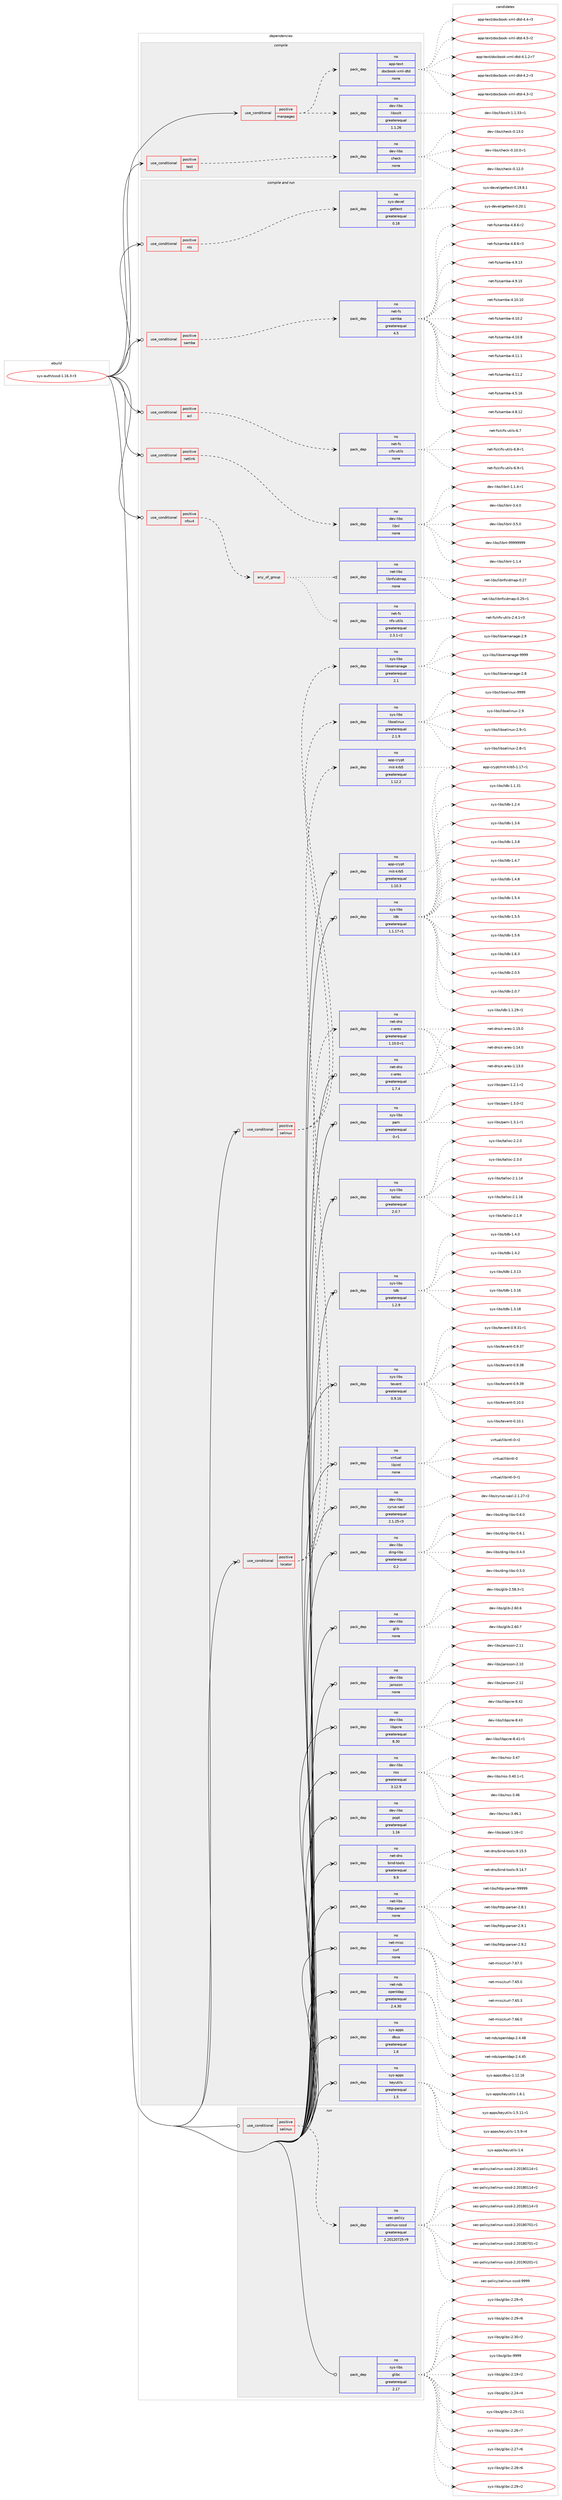 digraph prolog {

# *************
# Graph options
# *************

newrank=true;
concentrate=true;
compound=true;
graph [rankdir=LR,fontname=Helvetica,fontsize=10,ranksep=1.5];#, ranksep=2.5, nodesep=0.2];
edge  [arrowhead=vee];
node  [fontname=Helvetica,fontsize=10];

# **********
# The ebuild
# **********

subgraph cluster_leftcol {
color=gray;
rank=same;
label=<<i>ebuild</i>>;
id [label="sys-auth/sssd-1.16.3-r3", color=red, width=4, href="../sys-auth/sssd-1.16.3-r3.svg"];
}

# ****************
# The dependencies
# ****************

subgraph cluster_midcol {
color=gray;
label=<<i>dependencies</i>>;
subgraph cluster_compile {
fillcolor="#eeeeee";
style=filled;
label=<<i>compile</i>>;
subgraph cond212112 {
dependency880570 [label=<<TABLE BORDER="0" CELLBORDER="1" CELLSPACING="0" CELLPADDING="4"><TR><TD ROWSPAN="3" CELLPADDING="10">use_conditional</TD></TR><TR><TD>positive</TD></TR><TR><TD>manpages</TD></TR></TABLE>>, shape=none, color=red];
subgraph pack653025 {
dependency880571 [label=<<TABLE BORDER="0" CELLBORDER="1" CELLSPACING="0" CELLPADDING="4" WIDTH="220"><TR><TD ROWSPAN="6" CELLPADDING="30">pack_dep</TD></TR><TR><TD WIDTH="110">no</TD></TR><TR><TD>dev-libs</TD></TR><TR><TD>libxslt</TD></TR><TR><TD>greaterequal</TD></TR><TR><TD>1.1.26</TD></TR></TABLE>>, shape=none, color=blue];
}
dependency880570:e -> dependency880571:w [weight=20,style="dashed",arrowhead="vee"];
subgraph pack653026 {
dependency880572 [label=<<TABLE BORDER="0" CELLBORDER="1" CELLSPACING="0" CELLPADDING="4" WIDTH="220"><TR><TD ROWSPAN="6" CELLPADDING="30">pack_dep</TD></TR><TR><TD WIDTH="110">no</TD></TR><TR><TD>app-text</TD></TR><TR><TD>docbook-xml-dtd</TD></TR><TR><TD>none</TD></TR><TR><TD></TD></TR></TABLE>>, shape=none, color=blue];
}
dependency880570:e -> dependency880572:w [weight=20,style="dashed",arrowhead="vee"];
}
id:e -> dependency880570:w [weight=20,style="solid",arrowhead="vee"];
subgraph cond212113 {
dependency880573 [label=<<TABLE BORDER="0" CELLBORDER="1" CELLSPACING="0" CELLPADDING="4"><TR><TD ROWSPAN="3" CELLPADDING="10">use_conditional</TD></TR><TR><TD>positive</TD></TR><TR><TD>test</TD></TR></TABLE>>, shape=none, color=red];
subgraph pack653027 {
dependency880574 [label=<<TABLE BORDER="0" CELLBORDER="1" CELLSPACING="0" CELLPADDING="4" WIDTH="220"><TR><TD ROWSPAN="6" CELLPADDING="30">pack_dep</TD></TR><TR><TD WIDTH="110">no</TD></TR><TR><TD>dev-libs</TD></TR><TR><TD>check</TD></TR><TR><TD>none</TD></TR><TR><TD></TD></TR></TABLE>>, shape=none, color=blue];
}
dependency880573:e -> dependency880574:w [weight=20,style="dashed",arrowhead="vee"];
}
id:e -> dependency880573:w [weight=20,style="solid",arrowhead="vee"];
}
subgraph cluster_compileandrun {
fillcolor="#eeeeee";
style=filled;
label=<<i>compile and run</i>>;
subgraph cond212114 {
dependency880575 [label=<<TABLE BORDER="0" CELLBORDER="1" CELLSPACING="0" CELLPADDING="4"><TR><TD ROWSPAN="3" CELLPADDING="10">use_conditional</TD></TR><TR><TD>positive</TD></TR><TR><TD>acl</TD></TR></TABLE>>, shape=none, color=red];
subgraph pack653028 {
dependency880576 [label=<<TABLE BORDER="0" CELLBORDER="1" CELLSPACING="0" CELLPADDING="4" WIDTH="220"><TR><TD ROWSPAN="6" CELLPADDING="30">pack_dep</TD></TR><TR><TD WIDTH="110">no</TD></TR><TR><TD>net-fs</TD></TR><TR><TD>cifs-utils</TD></TR><TR><TD>none</TD></TR><TR><TD></TD></TR></TABLE>>, shape=none, color=blue];
}
dependency880575:e -> dependency880576:w [weight=20,style="dashed",arrowhead="vee"];
}
id:e -> dependency880575:w [weight=20,style="solid",arrowhead="odotvee"];
subgraph cond212115 {
dependency880577 [label=<<TABLE BORDER="0" CELLBORDER="1" CELLSPACING="0" CELLPADDING="4"><TR><TD ROWSPAN="3" CELLPADDING="10">use_conditional</TD></TR><TR><TD>positive</TD></TR><TR><TD>locator</TD></TR></TABLE>>, shape=none, color=red];
subgraph pack653029 {
dependency880578 [label=<<TABLE BORDER="0" CELLBORDER="1" CELLSPACING="0" CELLPADDING="4" WIDTH="220"><TR><TD ROWSPAN="6" CELLPADDING="30">pack_dep</TD></TR><TR><TD WIDTH="110">no</TD></TR><TR><TD>app-crypt</TD></TR><TR><TD>mit-krb5</TD></TR><TR><TD>greaterequal</TD></TR><TR><TD>1.12.2</TD></TR></TABLE>>, shape=none, color=blue];
}
dependency880577:e -> dependency880578:w [weight=20,style="dashed",arrowhead="vee"];
subgraph pack653030 {
dependency880579 [label=<<TABLE BORDER="0" CELLBORDER="1" CELLSPACING="0" CELLPADDING="4" WIDTH="220"><TR><TD ROWSPAN="6" CELLPADDING="30">pack_dep</TD></TR><TR><TD WIDTH="110">no</TD></TR><TR><TD>net-dns</TD></TR><TR><TD>c-ares</TD></TR><TR><TD>greaterequal</TD></TR><TR><TD>1.10.0-r1</TD></TR></TABLE>>, shape=none, color=blue];
}
dependency880577:e -> dependency880579:w [weight=20,style="dashed",arrowhead="vee"];
}
id:e -> dependency880577:w [weight=20,style="solid",arrowhead="odotvee"];
subgraph cond212116 {
dependency880580 [label=<<TABLE BORDER="0" CELLBORDER="1" CELLSPACING="0" CELLPADDING="4"><TR><TD ROWSPAN="3" CELLPADDING="10">use_conditional</TD></TR><TR><TD>positive</TD></TR><TR><TD>netlink</TD></TR></TABLE>>, shape=none, color=red];
subgraph pack653031 {
dependency880581 [label=<<TABLE BORDER="0" CELLBORDER="1" CELLSPACING="0" CELLPADDING="4" WIDTH="220"><TR><TD ROWSPAN="6" CELLPADDING="30">pack_dep</TD></TR><TR><TD WIDTH="110">no</TD></TR><TR><TD>dev-libs</TD></TR><TR><TD>libnl</TD></TR><TR><TD>none</TD></TR><TR><TD></TD></TR></TABLE>>, shape=none, color=blue];
}
dependency880580:e -> dependency880581:w [weight=20,style="dashed",arrowhead="vee"];
}
id:e -> dependency880580:w [weight=20,style="solid",arrowhead="odotvee"];
subgraph cond212117 {
dependency880582 [label=<<TABLE BORDER="0" CELLBORDER="1" CELLSPACING="0" CELLPADDING="4"><TR><TD ROWSPAN="3" CELLPADDING="10">use_conditional</TD></TR><TR><TD>positive</TD></TR><TR><TD>nfsv4</TD></TR></TABLE>>, shape=none, color=red];
subgraph any14910 {
dependency880583 [label=<<TABLE BORDER="0" CELLBORDER="1" CELLSPACING="0" CELLPADDING="4"><TR><TD CELLPADDING="10">any_of_group</TD></TR></TABLE>>, shape=none, color=red];subgraph pack653032 {
dependency880584 [label=<<TABLE BORDER="0" CELLBORDER="1" CELLSPACING="0" CELLPADDING="4" WIDTH="220"><TR><TD ROWSPAN="6" CELLPADDING="30">pack_dep</TD></TR><TR><TD WIDTH="110">no</TD></TR><TR><TD>net-fs</TD></TR><TR><TD>nfs-utils</TD></TR><TR><TD>greaterequal</TD></TR><TR><TD>2.3.1-r2</TD></TR></TABLE>>, shape=none, color=blue];
}
dependency880583:e -> dependency880584:w [weight=20,style="dotted",arrowhead="oinv"];
subgraph pack653033 {
dependency880585 [label=<<TABLE BORDER="0" CELLBORDER="1" CELLSPACING="0" CELLPADDING="4" WIDTH="220"><TR><TD ROWSPAN="6" CELLPADDING="30">pack_dep</TD></TR><TR><TD WIDTH="110">no</TD></TR><TR><TD>net-libs</TD></TR><TR><TD>libnfsidmap</TD></TR><TR><TD>none</TD></TR><TR><TD></TD></TR></TABLE>>, shape=none, color=blue];
}
dependency880583:e -> dependency880585:w [weight=20,style="dotted",arrowhead="oinv"];
}
dependency880582:e -> dependency880583:w [weight=20,style="dashed",arrowhead="vee"];
}
id:e -> dependency880582:w [weight=20,style="solid",arrowhead="odotvee"];
subgraph cond212118 {
dependency880586 [label=<<TABLE BORDER="0" CELLBORDER="1" CELLSPACING="0" CELLPADDING="4"><TR><TD ROWSPAN="3" CELLPADDING="10">use_conditional</TD></TR><TR><TD>positive</TD></TR><TR><TD>nls</TD></TR></TABLE>>, shape=none, color=red];
subgraph pack653034 {
dependency880587 [label=<<TABLE BORDER="0" CELLBORDER="1" CELLSPACING="0" CELLPADDING="4" WIDTH="220"><TR><TD ROWSPAN="6" CELLPADDING="30">pack_dep</TD></TR><TR><TD WIDTH="110">no</TD></TR><TR><TD>sys-devel</TD></TR><TR><TD>gettext</TD></TR><TR><TD>greaterequal</TD></TR><TR><TD>0.18</TD></TR></TABLE>>, shape=none, color=blue];
}
dependency880586:e -> dependency880587:w [weight=20,style="dashed",arrowhead="vee"];
}
id:e -> dependency880586:w [weight=20,style="solid",arrowhead="odotvee"];
subgraph cond212119 {
dependency880588 [label=<<TABLE BORDER="0" CELLBORDER="1" CELLSPACING="0" CELLPADDING="4"><TR><TD ROWSPAN="3" CELLPADDING="10">use_conditional</TD></TR><TR><TD>positive</TD></TR><TR><TD>samba</TD></TR></TABLE>>, shape=none, color=red];
subgraph pack653035 {
dependency880589 [label=<<TABLE BORDER="0" CELLBORDER="1" CELLSPACING="0" CELLPADDING="4" WIDTH="220"><TR><TD ROWSPAN="6" CELLPADDING="30">pack_dep</TD></TR><TR><TD WIDTH="110">no</TD></TR><TR><TD>net-fs</TD></TR><TR><TD>samba</TD></TR><TR><TD>greaterequal</TD></TR><TR><TD>4.5</TD></TR></TABLE>>, shape=none, color=blue];
}
dependency880588:e -> dependency880589:w [weight=20,style="dashed",arrowhead="vee"];
}
id:e -> dependency880588:w [weight=20,style="solid",arrowhead="odotvee"];
subgraph cond212120 {
dependency880590 [label=<<TABLE BORDER="0" CELLBORDER="1" CELLSPACING="0" CELLPADDING="4"><TR><TD ROWSPAN="3" CELLPADDING="10">use_conditional</TD></TR><TR><TD>positive</TD></TR><TR><TD>selinux</TD></TR></TABLE>>, shape=none, color=red];
subgraph pack653036 {
dependency880591 [label=<<TABLE BORDER="0" CELLBORDER="1" CELLSPACING="0" CELLPADDING="4" WIDTH="220"><TR><TD ROWSPAN="6" CELLPADDING="30">pack_dep</TD></TR><TR><TD WIDTH="110">no</TD></TR><TR><TD>sys-libs</TD></TR><TR><TD>libselinux</TD></TR><TR><TD>greaterequal</TD></TR><TR><TD>2.1.9</TD></TR></TABLE>>, shape=none, color=blue];
}
dependency880590:e -> dependency880591:w [weight=20,style="dashed",arrowhead="vee"];
subgraph pack653037 {
dependency880592 [label=<<TABLE BORDER="0" CELLBORDER="1" CELLSPACING="0" CELLPADDING="4" WIDTH="220"><TR><TD ROWSPAN="6" CELLPADDING="30">pack_dep</TD></TR><TR><TD WIDTH="110">no</TD></TR><TR><TD>sys-libs</TD></TR><TR><TD>libsemanage</TD></TR><TR><TD>greaterequal</TD></TR><TR><TD>2.1</TD></TR></TABLE>>, shape=none, color=blue];
}
dependency880590:e -> dependency880592:w [weight=20,style="dashed",arrowhead="vee"];
}
id:e -> dependency880590:w [weight=20,style="solid",arrowhead="odotvee"];
subgraph pack653038 {
dependency880593 [label=<<TABLE BORDER="0" CELLBORDER="1" CELLSPACING="0" CELLPADDING="4" WIDTH="220"><TR><TD ROWSPAN="6" CELLPADDING="30">pack_dep</TD></TR><TR><TD WIDTH="110">no</TD></TR><TR><TD>app-crypt</TD></TR><TR><TD>mit-krb5</TD></TR><TR><TD>greaterequal</TD></TR><TR><TD>1.10.3</TD></TR></TABLE>>, shape=none, color=blue];
}
id:e -> dependency880593:w [weight=20,style="solid",arrowhead="odotvee"];
subgraph pack653039 {
dependency880594 [label=<<TABLE BORDER="0" CELLBORDER="1" CELLSPACING="0" CELLPADDING="4" WIDTH="220"><TR><TD ROWSPAN="6" CELLPADDING="30">pack_dep</TD></TR><TR><TD WIDTH="110">no</TD></TR><TR><TD>dev-libs</TD></TR><TR><TD>cyrus-sasl</TD></TR><TR><TD>greaterequal</TD></TR><TR><TD>2.1.25-r3</TD></TR></TABLE>>, shape=none, color=blue];
}
id:e -> dependency880594:w [weight=20,style="solid",arrowhead="odotvee"];
subgraph pack653040 {
dependency880595 [label=<<TABLE BORDER="0" CELLBORDER="1" CELLSPACING="0" CELLPADDING="4" WIDTH="220"><TR><TD ROWSPAN="6" CELLPADDING="30">pack_dep</TD></TR><TR><TD WIDTH="110">no</TD></TR><TR><TD>dev-libs</TD></TR><TR><TD>ding-libs</TD></TR><TR><TD>greaterequal</TD></TR><TR><TD>0.2</TD></TR></TABLE>>, shape=none, color=blue];
}
id:e -> dependency880595:w [weight=20,style="solid",arrowhead="odotvee"];
subgraph pack653041 {
dependency880596 [label=<<TABLE BORDER="0" CELLBORDER="1" CELLSPACING="0" CELLPADDING="4" WIDTH="220"><TR><TD ROWSPAN="6" CELLPADDING="30">pack_dep</TD></TR><TR><TD WIDTH="110">no</TD></TR><TR><TD>dev-libs</TD></TR><TR><TD>glib</TD></TR><TR><TD>none</TD></TR><TR><TD></TD></TR></TABLE>>, shape=none, color=blue];
}
id:e -> dependency880596:w [weight=20,style="solid",arrowhead="odotvee"];
subgraph pack653042 {
dependency880597 [label=<<TABLE BORDER="0" CELLBORDER="1" CELLSPACING="0" CELLPADDING="4" WIDTH="220"><TR><TD ROWSPAN="6" CELLPADDING="30">pack_dep</TD></TR><TR><TD WIDTH="110">no</TD></TR><TR><TD>dev-libs</TD></TR><TR><TD>jansson</TD></TR><TR><TD>none</TD></TR><TR><TD></TD></TR></TABLE>>, shape=none, color=blue];
}
id:e -> dependency880597:w [weight=20,style="solid",arrowhead="odotvee"];
subgraph pack653043 {
dependency880598 [label=<<TABLE BORDER="0" CELLBORDER="1" CELLSPACING="0" CELLPADDING="4" WIDTH="220"><TR><TD ROWSPAN="6" CELLPADDING="30">pack_dep</TD></TR><TR><TD WIDTH="110">no</TD></TR><TR><TD>dev-libs</TD></TR><TR><TD>libpcre</TD></TR><TR><TD>greaterequal</TD></TR><TR><TD>8.30</TD></TR></TABLE>>, shape=none, color=blue];
}
id:e -> dependency880598:w [weight=20,style="solid",arrowhead="odotvee"];
subgraph pack653044 {
dependency880599 [label=<<TABLE BORDER="0" CELLBORDER="1" CELLSPACING="0" CELLPADDING="4" WIDTH="220"><TR><TD ROWSPAN="6" CELLPADDING="30">pack_dep</TD></TR><TR><TD WIDTH="110">no</TD></TR><TR><TD>dev-libs</TD></TR><TR><TD>nss</TD></TR><TR><TD>greaterequal</TD></TR><TR><TD>3.12.9</TD></TR></TABLE>>, shape=none, color=blue];
}
id:e -> dependency880599:w [weight=20,style="solid",arrowhead="odotvee"];
subgraph pack653045 {
dependency880600 [label=<<TABLE BORDER="0" CELLBORDER="1" CELLSPACING="0" CELLPADDING="4" WIDTH="220"><TR><TD ROWSPAN="6" CELLPADDING="30">pack_dep</TD></TR><TR><TD WIDTH="110">no</TD></TR><TR><TD>dev-libs</TD></TR><TR><TD>popt</TD></TR><TR><TD>greaterequal</TD></TR><TR><TD>1.16</TD></TR></TABLE>>, shape=none, color=blue];
}
id:e -> dependency880600:w [weight=20,style="solid",arrowhead="odotvee"];
subgraph pack653046 {
dependency880601 [label=<<TABLE BORDER="0" CELLBORDER="1" CELLSPACING="0" CELLPADDING="4" WIDTH="220"><TR><TD ROWSPAN="6" CELLPADDING="30">pack_dep</TD></TR><TR><TD WIDTH="110">no</TD></TR><TR><TD>net-dns</TD></TR><TR><TD>bind-tools</TD></TR><TR><TD>greaterequal</TD></TR><TR><TD>9.9</TD></TR></TABLE>>, shape=none, color=blue];
}
id:e -> dependency880601:w [weight=20,style="solid",arrowhead="odotvee"];
subgraph pack653047 {
dependency880602 [label=<<TABLE BORDER="0" CELLBORDER="1" CELLSPACING="0" CELLPADDING="4" WIDTH="220"><TR><TD ROWSPAN="6" CELLPADDING="30">pack_dep</TD></TR><TR><TD WIDTH="110">no</TD></TR><TR><TD>net-dns</TD></TR><TR><TD>c-ares</TD></TR><TR><TD>greaterequal</TD></TR><TR><TD>1.7.4</TD></TR></TABLE>>, shape=none, color=blue];
}
id:e -> dependency880602:w [weight=20,style="solid",arrowhead="odotvee"];
subgraph pack653048 {
dependency880603 [label=<<TABLE BORDER="0" CELLBORDER="1" CELLSPACING="0" CELLPADDING="4" WIDTH="220"><TR><TD ROWSPAN="6" CELLPADDING="30">pack_dep</TD></TR><TR><TD WIDTH="110">no</TD></TR><TR><TD>net-libs</TD></TR><TR><TD>http-parser</TD></TR><TR><TD>none</TD></TR><TR><TD></TD></TR></TABLE>>, shape=none, color=blue];
}
id:e -> dependency880603:w [weight=20,style="solid",arrowhead="odotvee"];
subgraph pack653049 {
dependency880604 [label=<<TABLE BORDER="0" CELLBORDER="1" CELLSPACING="0" CELLPADDING="4" WIDTH="220"><TR><TD ROWSPAN="6" CELLPADDING="30">pack_dep</TD></TR><TR><TD WIDTH="110">no</TD></TR><TR><TD>net-misc</TD></TR><TR><TD>curl</TD></TR><TR><TD>none</TD></TR><TR><TD></TD></TR></TABLE>>, shape=none, color=blue];
}
id:e -> dependency880604:w [weight=20,style="solid",arrowhead="odotvee"];
subgraph pack653050 {
dependency880605 [label=<<TABLE BORDER="0" CELLBORDER="1" CELLSPACING="0" CELLPADDING="4" WIDTH="220"><TR><TD ROWSPAN="6" CELLPADDING="30">pack_dep</TD></TR><TR><TD WIDTH="110">no</TD></TR><TR><TD>net-nds</TD></TR><TR><TD>openldap</TD></TR><TR><TD>greaterequal</TD></TR><TR><TD>2.4.30</TD></TR></TABLE>>, shape=none, color=blue];
}
id:e -> dependency880605:w [weight=20,style="solid",arrowhead="odotvee"];
subgraph pack653051 {
dependency880606 [label=<<TABLE BORDER="0" CELLBORDER="1" CELLSPACING="0" CELLPADDING="4" WIDTH="220"><TR><TD ROWSPAN="6" CELLPADDING="30">pack_dep</TD></TR><TR><TD WIDTH="110">no</TD></TR><TR><TD>sys-apps</TD></TR><TR><TD>dbus</TD></TR><TR><TD>greaterequal</TD></TR><TR><TD>1.6</TD></TR></TABLE>>, shape=none, color=blue];
}
id:e -> dependency880606:w [weight=20,style="solid",arrowhead="odotvee"];
subgraph pack653052 {
dependency880607 [label=<<TABLE BORDER="0" CELLBORDER="1" CELLSPACING="0" CELLPADDING="4" WIDTH="220"><TR><TD ROWSPAN="6" CELLPADDING="30">pack_dep</TD></TR><TR><TD WIDTH="110">no</TD></TR><TR><TD>sys-apps</TD></TR><TR><TD>keyutils</TD></TR><TR><TD>greaterequal</TD></TR><TR><TD>1.5</TD></TR></TABLE>>, shape=none, color=blue];
}
id:e -> dependency880607:w [weight=20,style="solid",arrowhead="odotvee"];
subgraph pack653053 {
dependency880608 [label=<<TABLE BORDER="0" CELLBORDER="1" CELLSPACING="0" CELLPADDING="4" WIDTH="220"><TR><TD ROWSPAN="6" CELLPADDING="30">pack_dep</TD></TR><TR><TD WIDTH="110">no</TD></TR><TR><TD>sys-libs</TD></TR><TR><TD>ldb</TD></TR><TR><TD>greaterequal</TD></TR><TR><TD>1.1.17-r1</TD></TR></TABLE>>, shape=none, color=blue];
}
id:e -> dependency880608:w [weight=20,style="solid",arrowhead="odotvee"];
subgraph pack653054 {
dependency880609 [label=<<TABLE BORDER="0" CELLBORDER="1" CELLSPACING="0" CELLPADDING="4" WIDTH="220"><TR><TD ROWSPAN="6" CELLPADDING="30">pack_dep</TD></TR><TR><TD WIDTH="110">no</TD></TR><TR><TD>sys-libs</TD></TR><TR><TD>pam</TD></TR><TR><TD>greaterequal</TD></TR><TR><TD>0-r1</TD></TR></TABLE>>, shape=none, color=blue];
}
id:e -> dependency880609:w [weight=20,style="solid",arrowhead="odotvee"];
subgraph pack653055 {
dependency880610 [label=<<TABLE BORDER="0" CELLBORDER="1" CELLSPACING="0" CELLPADDING="4" WIDTH="220"><TR><TD ROWSPAN="6" CELLPADDING="30">pack_dep</TD></TR><TR><TD WIDTH="110">no</TD></TR><TR><TD>sys-libs</TD></TR><TR><TD>talloc</TD></TR><TR><TD>greaterequal</TD></TR><TR><TD>2.0.7</TD></TR></TABLE>>, shape=none, color=blue];
}
id:e -> dependency880610:w [weight=20,style="solid",arrowhead="odotvee"];
subgraph pack653056 {
dependency880611 [label=<<TABLE BORDER="0" CELLBORDER="1" CELLSPACING="0" CELLPADDING="4" WIDTH="220"><TR><TD ROWSPAN="6" CELLPADDING="30">pack_dep</TD></TR><TR><TD WIDTH="110">no</TD></TR><TR><TD>sys-libs</TD></TR><TR><TD>tdb</TD></TR><TR><TD>greaterequal</TD></TR><TR><TD>1.2.9</TD></TR></TABLE>>, shape=none, color=blue];
}
id:e -> dependency880611:w [weight=20,style="solid",arrowhead="odotvee"];
subgraph pack653057 {
dependency880612 [label=<<TABLE BORDER="0" CELLBORDER="1" CELLSPACING="0" CELLPADDING="4" WIDTH="220"><TR><TD ROWSPAN="6" CELLPADDING="30">pack_dep</TD></TR><TR><TD WIDTH="110">no</TD></TR><TR><TD>sys-libs</TD></TR><TR><TD>tevent</TD></TR><TR><TD>greaterequal</TD></TR><TR><TD>0.9.16</TD></TR></TABLE>>, shape=none, color=blue];
}
id:e -> dependency880612:w [weight=20,style="solid",arrowhead="odotvee"];
subgraph pack653058 {
dependency880613 [label=<<TABLE BORDER="0" CELLBORDER="1" CELLSPACING="0" CELLPADDING="4" WIDTH="220"><TR><TD ROWSPAN="6" CELLPADDING="30">pack_dep</TD></TR><TR><TD WIDTH="110">no</TD></TR><TR><TD>virtual</TD></TR><TR><TD>libintl</TD></TR><TR><TD>none</TD></TR><TR><TD></TD></TR></TABLE>>, shape=none, color=blue];
}
id:e -> dependency880613:w [weight=20,style="solid",arrowhead="odotvee"];
}
subgraph cluster_run {
fillcolor="#eeeeee";
style=filled;
label=<<i>run</i>>;
subgraph cond212121 {
dependency880614 [label=<<TABLE BORDER="0" CELLBORDER="1" CELLSPACING="0" CELLPADDING="4"><TR><TD ROWSPAN="3" CELLPADDING="10">use_conditional</TD></TR><TR><TD>positive</TD></TR><TR><TD>selinux</TD></TR></TABLE>>, shape=none, color=red];
subgraph pack653059 {
dependency880615 [label=<<TABLE BORDER="0" CELLBORDER="1" CELLSPACING="0" CELLPADDING="4" WIDTH="220"><TR><TD ROWSPAN="6" CELLPADDING="30">pack_dep</TD></TR><TR><TD WIDTH="110">no</TD></TR><TR><TD>sec-policy</TD></TR><TR><TD>selinux-sssd</TD></TR><TR><TD>greaterequal</TD></TR><TR><TD>2.20120725-r9</TD></TR></TABLE>>, shape=none, color=blue];
}
dependency880614:e -> dependency880615:w [weight=20,style="dashed",arrowhead="vee"];
}
id:e -> dependency880614:w [weight=20,style="solid",arrowhead="odot"];
subgraph pack653060 {
dependency880616 [label=<<TABLE BORDER="0" CELLBORDER="1" CELLSPACING="0" CELLPADDING="4" WIDTH="220"><TR><TD ROWSPAN="6" CELLPADDING="30">pack_dep</TD></TR><TR><TD WIDTH="110">no</TD></TR><TR><TD>sys-libs</TD></TR><TR><TD>glibc</TD></TR><TR><TD>greaterequal</TD></TR><TR><TD>2.17</TD></TR></TABLE>>, shape=none, color=blue];
}
id:e -> dependency880616:w [weight=20,style="solid",arrowhead="odot"];
}
}

# **************
# The candidates
# **************

subgraph cluster_choices {
rank=same;
color=gray;
label=<<i>candidates</i>>;

subgraph choice653025 {
color=black;
nodesep=1;
choice10010111845108105981154710810598120115108116454946494651514511449 [label="dev-libs/libxslt-1.1.33-r1", color=red, width=4,href="../dev-libs/libxslt-1.1.33-r1.svg"];
dependency880571:e -> choice10010111845108105981154710810598120115108116454946494651514511449:w [style=dotted,weight="100"];
}
subgraph choice653026 {
color=black;
nodesep=1;
choice971121124511610112011647100111999811111110745120109108451001161004552464946504511455 [label="app-text/docbook-xml-dtd-4.1.2-r7", color=red, width=4,href="../app-text/docbook-xml-dtd-4.1.2-r7.svg"];
choice97112112451161011201164710011199981111111074512010910845100116100455246504511451 [label="app-text/docbook-xml-dtd-4.2-r3", color=red, width=4,href="../app-text/docbook-xml-dtd-4.2-r3.svg"];
choice97112112451161011201164710011199981111111074512010910845100116100455246514511450 [label="app-text/docbook-xml-dtd-4.3-r2", color=red, width=4,href="../app-text/docbook-xml-dtd-4.3-r2.svg"];
choice97112112451161011201164710011199981111111074512010910845100116100455246524511451 [label="app-text/docbook-xml-dtd-4.4-r3", color=red, width=4,href="../app-text/docbook-xml-dtd-4.4-r3.svg"];
choice97112112451161011201164710011199981111111074512010910845100116100455246534511450 [label="app-text/docbook-xml-dtd-4.5-r2", color=red, width=4,href="../app-text/docbook-xml-dtd-4.5-r2.svg"];
dependency880572:e -> choice971121124511610112011647100111999811111110745120109108451001161004552464946504511455:w [style=dotted,weight="100"];
dependency880572:e -> choice97112112451161011201164710011199981111111074512010910845100116100455246504511451:w [style=dotted,weight="100"];
dependency880572:e -> choice97112112451161011201164710011199981111111074512010910845100116100455246514511450:w [style=dotted,weight="100"];
dependency880572:e -> choice97112112451161011201164710011199981111111074512010910845100116100455246524511451:w [style=dotted,weight="100"];
dependency880572:e -> choice97112112451161011201164710011199981111111074512010910845100116100455246534511450:w [style=dotted,weight="100"];
}
subgraph choice653027 {
color=black;
nodesep=1;
choice1001011184510810598115479910410199107454846494846484511449 [label="dev-libs/check-0.10.0-r1", color=red, width=4,href="../dev-libs/check-0.10.0-r1.svg"];
choice100101118451081059811547991041019910745484649504648 [label="dev-libs/check-0.12.0", color=red, width=4,href="../dev-libs/check-0.12.0.svg"];
choice100101118451081059811547991041019910745484649514648 [label="dev-libs/check-0.13.0", color=red, width=4,href="../dev-libs/check-0.13.0.svg"];
dependency880574:e -> choice1001011184510810598115479910410199107454846494846484511449:w [style=dotted,weight="100"];
dependency880574:e -> choice100101118451081059811547991041019910745484649504648:w [style=dotted,weight="100"];
dependency880574:e -> choice100101118451081059811547991041019910745484649514648:w [style=dotted,weight="100"];
}
subgraph choice653028 {
color=black;
nodesep=1;
choice1101011164510211547991051021154511711610510811545544655 [label="net-fs/cifs-utils-6.7", color=red, width=4,href="../net-fs/cifs-utils-6.7.svg"];
choice11010111645102115479910510211545117116105108115455446564511449 [label="net-fs/cifs-utils-6.8-r1", color=red, width=4,href="../net-fs/cifs-utils-6.8-r1.svg"];
choice11010111645102115479910510211545117116105108115455446574511449 [label="net-fs/cifs-utils-6.9-r1", color=red, width=4,href="../net-fs/cifs-utils-6.9-r1.svg"];
dependency880576:e -> choice1101011164510211547991051021154511711610510811545544655:w [style=dotted,weight="100"];
dependency880576:e -> choice11010111645102115479910510211545117116105108115455446564511449:w [style=dotted,weight="100"];
dependency880576:e -> choice11010111645102115479910510211545117116105108115455446574511449:w [style=dotted,weight="100"];
}
subgraph choice653029 {
color=black;
nodesep=1;
choice9711211245991141211121164710910511645107114985345494649554511449 [label="app-crypt/mit-krb5-1.17-r1", color=red, width=4,href="../app-crypt/mit-krb5-1.17-r1.svg"];
dependency880578:e -> choice9711211245991141211121164710910511645107114985345494649554511449:w [style=dotted,weight="100"];
}
subgraph choice653030 {
color=black;
nodesep=1;
choice110101116451001101154799459711410111545494649514648 [label="net-dns/c-ares-1.13.0", color=red, width=4,href="../net-dns/c-ares-1.13.0.svg"];
choice110101116451001101154799459711410111545494649524648 [label="net-dns/c-ares-1.14.0", color=red, width=4,href="../net-dns/c-ares-1.14.0.svg"];
choice110101116451001101154799459711410111545494649534648 [label="net-dns/c-ares-1.15.0", color=red, width=4,href="../net-dns/c-ares-1.15.0.svg"];
dependency880579:e -> choice110101116451001101154799459711410111545494649514648:w [style=dotted,weight="100"];
dependency880579:e -> choice110101116451001101154799459711410111545494649524648:w [style=dotted,weight="100"];
dependency880579:e -> choice110101116451001101154799459711410111545494649534648:w [style=dotted,weight="100"];
}
subgraph choice653031 {
color=black;
nodesep=1;
choice10010111845108105981154710810598110108454946494652 [label="dev-libs/libnl-1.1.4", color=red, width=4,href="../dev-libs/libnl-1.1.4.svg"];
choice100101118451081059811547108105981101084549464946524511449 [label="dev-libs/libnl-1.1.4-r1", color=red, width=4,href="../dev-libs/libnl-1.1.4-r1.svg"];
choice10010111845108105981154710810598110108455146524648 [label="dev-libs/libnl-3.4.0", color=red, width=4,href="../dev-libs/libnl-3.4.0.svg"];
choice10010111845108105981154710810598110108455146534648 [label="dev-libs/libnl-3.5.0", color=red, width=4,href="../dev-libs/libnl-3.5.0.svg"];
choice10010111845108105981154710810598110108455757575757575757 [label="dev-libs/libnl-99999999", color=red, width=4,href="../dev-libs/libnl-99999999.svg"];
dependency880581:e -> choice10010111845108105981154710810598110108454946494652:w [style=dotted,weight="100"];
dependency880581:e -> choice100101118451081059811547108105981101084549464946524511449:w [style=dotted,weight="100"];
dependency880581:e -> choice10010111845108105981154710810598110108455146524648:w [style=dotted,weight="100"];
dependency880581:e -> choice10010111845108105981154710810598110108455146534648:w [style=dotted,weight="100"];
dependency880581:e -> choice10010111845108105981154710810598110108455757575757575757:w [style=dotted,weight="100"];
}
subgraph choice653032 {
color=black;
nodesep=1;
choice1101011164510211547110102115451171161051081154550465246494511451 [label="net-fs/nfs-utils-2.4.1-r3", color=red, width=4,href="../net-fs/nfs-utils-2.4.1-r3.svg"];
dependency880584:e -> choice1101011164510211547110102115451171161051081154550465246494511451:w [style=dotted,weight="100"];
}
subgraph choice653033 {
color=black;
nodesep=1;
choice110101116451081059811547108105981101021151051001099711245484650534511449 [label="net-libs/libnfsidmap-0.25-r1", color=red, width=4,href="../net-libs/libnfsidmap-0.25-r1.svg"];
choice11010111645108105981154710810598110102115105100109971124548465055 [label="net-libs/libnfsidmap-0.27", color=red, width=4,href="../net-libs/libnfsidmap-0.27.svg"];
dependency880585:e -> choice110101116451081059811547108105981101021151051001099711245484650534511449:w [style=dotted,weight="100"];
dependency880585:e -> choice11010111645108105981154710810598110102115105100109971124548465055:w [style=dotted,weight="100"];
}
subgraph choice653034 {
color=black;
nodesep=1;
choice1151211154510010111810110847103101116116101120116454846495746564649 [label="sys-devel/gettext-0.19.8.1", color=red, width=4,href="../sys-devel/gettext-0.19.8.1.svg"];
choice115121115451001011181011084710310111611610112011645484650484649 [label="sys-devel/gettext-0.20.1", color=red, width=4,href="../sys-devel/gettext-0.20.1.svg"];
dependency880587:e -> choice1151211154510010111810110847103101116116101120116454846495746564649:w [style=dotted,weight="100"];
dependency880587:e -> choice115121115451001011181011084710310111611610112011645484650484649:w [style=dotted,weight="100"];
}
subgraph choice653035 {
color=black;
nodesep=1;
choice11010111645102115471159710998974552464948464948 [label="net-fs/samba-4.10.10", color=red, width=4,href="../net-fs/samba-4.10.10.svg"];
choice110101116451021154711597109989745524649484650 [label="net-fs/samba-4.10.2", color=red, width=4,href="../net-fs/samba-4.10.2.svg"];
choice110101116451021154711597109989745524649484656 [label="net-fs/samba-4.10.8", color=red, width=4,href="../net-fs/samba-4.10.8.svg"];
choice110101116451021154711597109989745524649494649 [label="net-fs/samba-4.11.1", color=red, width=4,href="../net-fs/samba-4.11.1.svg"];
choice110101116451021154711597109989745524649494650 [label="net-fs/samba-4.11.2", color=red, width=4,href="../net-fs/samba-4.11.2.svg"];
choice110101116451021154711597109989745524653464954 [label="net-fs/samba-4.5.16", color=red, width=4,href="../net-fs/samba-4.5.16.svg"];
choice110101116451021154711597109989745524656464950 [label="net-fs/samba-4.8.12", color=red, width=4,href="../net-fs/samba-4.8.12.svg"];
choice11010111645102115471159710998974552465646544511450 [label="net-fs/samba-4.8.6-r2", color=red, width=4,href="../net-fs/samba-4.8.6-r2.svg"];
choice11010111645102115471159710998974552465646544511451 [label="net-fs/samba-4.8.6-r3", color=red, width=4,href="../net-fs/samba-4.8.6-r3.svg"];
choice110101116451021154711597109989745524657464951 [label="net-fs/samba-4.9.13", color=red, width=4,href="../net-fs/samba-4.9.13.svg"];
choice110101116451021154711597109989745524657464953 [label="net-fs/samba-4.9.15", color=red, width=4,href="../net-fs/samba-4.9.15.svg"];
dependency880589:e -> choice11010111645102115471159710998974552464948464948:w [style=dotted,weight="100"];
dependency880589:e -> choice110101116451021154711597109989745524649484650:w [style=dotted,weight="100"];
dependency880589:e -> choice110101116451021154711597109989745524649484656:w [style=dotted,weight="100"];
dependency880589:e -> choice110101116451021154711597109989745524649494649:w [style=dotted,weight="100"];
dependency880589:e -> choice110101116451021154711597109989745524649494650:w [style=dotted,weight="100"];
dependency880589:e -> choice110101116451021154711597109989745524653464954:w [style=dotted,weight="100"];
dependency880589:e -> choice110101116451021154711597109989745524656464950:w [style=dotted,weight="100"];
dependency880589:e -> choice11010111645102115471159710998974552465646544511450:w [style=dotted,weight="100"];
dependency880589:e -> choice11010111645102115471159710998974552465646544511451:w [style=dotted,weight="100"];
dependency880589:e -> choice110101116451021154711597109989745524657464951:w [style=dotted,weight="100"];
dependency880589:e -> choice110101116451021154711597109989745524657464953:w [style=dotted,weight="100"];
}
subgraph choice653036 {
color=black;
nodesep=1;
choice11512111545108105981154710810598115101108105110117120455046564511449 [label="sys-libs/libselinux-2.8-r1", color=red, width=4,href="../sys-libs/libselinux-2.8-r1.svg"];
choice1151211154510810598115471081059811510110810511011712045504657 [label="sys-libs/libselinux-2.9", color=red, width=4,href="../sys-libs/libselinux-2.9.svg"];
choice11512111545108105981154710810598115101108105110117120455046574511449 [label="sys-libs/libselinux-2.9-r1", color=red, width=4,href="../sys-libs/libselinux-2.9-r1.svg"];
choice115121115451081059811547108105981151011081051101171204557575757 [label="sys-libs/libselinux-9999", color=red, width=4,href="../sys-libs/libselinux-9999.svg"];
dependency880591:e -> choice11512111545108105981154710810598115101108105110117120455046564511449:w [style=dotted,weight="100"];
dependency880591:e -> choice1151211154510810598115471081059811510110810511011712045504657:w [style=dotted,weight="100"];
dependency880591:e -> choice11512111545108105981154710810598115101108105110117120455046574511449:w [style=dotted,weight="100"];
dependency880591:e -> choice115121115451081059811547108105981151011081051101171204557575757:w [style=dotted,weight="100"];
}
subgraph choice653037 {
color=black;
nodesep=1;
choice11512111545108105981154710810598115101109971109710310145504656 [label="sys-libs/libsemanage-2.8", color=red, width=4,href="../sys-libs/libsemanage-2.8.svg"];
choice11512111545108105981154710810598115101109971109710310145504657 [label="sys-libs/libsemanage-2.9", color=red, width=4,href="../sys-libs/libsemanage-2.9.svg"];
choice1151211154510810598115471081059811510110997110971031014557575757 [label="sys-libs/libsemanage-9999", color=red, width=4,href="../sys-libs/libsemanage-9999.svg"];
dependency880592:e -> choice11512111545108105981154710810598115101109971109710310145504656:w [style=dotted,weight="100"];
dependency880592:e -> choice11512111545108105981154710810598115101109971109710310145504657:w [style=dotted,weight="100"];
dependency880592:e -> choice1151211154510810598115471081059811510110997110971031014557575757:w [style=dotted,weight="100"];
}
subgraph choice653038 {
color=black;
nodesep=1;
choice9711211245991141211121164710910511645107114985345494649554511449 [label="app-crypt/mit-krb5-1.17-r1", color=red, width=4,href="../app-crypt/mit-krb5-1.17-r1.svg"];
dependency880593:e -> choice9711211245991141211121164710910511645107114985345494649554511449:w [style=dotted,weight="100"];
}
subgraph choice653039 {
color=black;
nodesep=1;
choice100101118451081059811547991211141171154511597115108455046494650554511450 [label="dev-libs/cyrus-sasl-2.1.27-r2", color=red, width=4,href="../dev-libs/cyrus-sasl-2.1.27-r2.svg"];
dependency880594:e -> choice100101118451081059811547991211141171154511597115108455046494650554511450:w [style=dotted,weight="100"];
}
subgraph choice653040 {
color=black;
nodesep=1;
choice1001011184510810598115471001051101034510810598115454846524648 [label="dev-libs/ding-libs-0.4.0", color=red, width=4,href="../dev-libs/ding-libs-0.4.0.svg"];
choice1001011184510810598115471001051101034510810598115454846534648 [label="dev-libs/ding-libs-0.5.0", color=red, width=4,href="../dev-libs/ding-libs-0.5.0.svg"];
choice1001011184510810598115471001051101034510810598115454846544648 [label="dev-libs/ding-libs-0.6.0", color=red, width=4,href="../dev-libs/ding-libs-0.6.0.svg"];
choice1001011184510810598115471001051101034510810598115454846544649 [label="dev-libs/ding-libs-0.6.1", color=red, width=4,href="../dev-libs/ding-libs-0.6.1.svg"];
dependency880595:e -> choice1001011184510810598115471001051101034510810598115454846524648:w [style=dotted,weight="100"];
dependency880595:e -> choice1001011184510810598115471001051101034510810598115454846534648:w [style=dotted,weight="100"];
dependency880595:e -> choice1001011184510810598115471001051101034510810598115454846544648:w [style=dotted,weight="100"];
dependency880595:e -> choice1001011184510810598115471001051101034510810598115454846544649:w [style=dotted,weight="100"];
}
subgraph choice653041 {
color=black;
nodesep=1;
choice10010111845108105981154710310810598455046535646514511449 [label="dev-libs/glib-2.58.3-r1", color=red, width=4,href="../dev-libs/glib-2.58.3-r1.svg"];
choice1001011184510810598115471031081059845504654484654 [label="dev-libs/glib-2.60.6", color=red, width=4,href="../dev-libs/glib-2.60.6.svg"];
choice1001011184510810598115471031081059845504654484655 [label="dev-libs/glib-2.60.7", color=red, width=4,href="../dev-libs/glib-2.60.7.svg"];
dependency880596:e -> choice10010111845108105981154710310810598455046535646514511449:w [style=dotted,weight="100"];
dependency880596:e -> choice1001011184510810598115471031081059845504654484654:w [style=dotted,weight="100"];
dependency880596:e -> choice1001011184510810598115471031081059845504654484655:w [style=dotted,weight="100"];
}
subgraph choice653042 {
color=black;
nodesep=1;
choice100101118451081059811547106971101151151111104550464948 [label="dev-libs/jansson-2.10", color=red, width=4,href="../dev-libs/jansson-2.10.svg"];
choice100101118451081059811547106971101151151111104550464949 [label="dev-libs/jansson-2.11", color=red, width=4,href="../dev-libs/jansson-2.11.svg"];
choice100101118451081059811547106971101151151111104550464950 [label="dev-libs/jansson-2.12", color=red, width=4,href="../dev-libs/jansson-2.12.svg"];
dependency880597:e -> choice100101118451081059811547106971101151151111104550464948:w [style=dotted,weight="100"];
dependency880597:e -> choice100101118451081059811547106971101151151111104550464949:w [style=dotted,weight="100"];
dependency880597:e -> choice100101118451081059811547106971101151151111104550464950:w [style=dotted,weight="100"];
}
subgraph choice653043 {
color=black;
nodesep=1;
choice100101118451081059811547108105981129911410145564652494511449 [label="dev-libs/libpcre-8.41-r1", color=red, width=4,href="../dev-libs/libpcre-8.41-r1.svg"];
choice10010111845108105981154710810598112991141014556465250 [label="dev-libs/libpcre-8.42", color=red, width=4,href="../dev-libs/libpcre-8.42.svg"];
choice10010111845108105981154710810598112991141014556465251 [label="dev-libs/libpcre-8.43", color=red, width=4,href="../dev-libs/libpcre-8.43.svg"];
dependency880598:e -> choice100101118451081059811547108105981129911410145564652494511449:w [style=dotted,weight="100"];
dependency880598:e -> choice10010111845108105981154710810598112991141014556465250:w [style=dotted,weight="100"];
dependency880598:e -> choice10010111845108105981154710810598112991141014556465251:w [style=dotted,weight="100"];
}
subgraph choice653044 {
color=black;
nodesep=1;
choice100101118451081059811547110115115455146524846494511449 [label="dev-libs/nss-3.40.1-r1", color=red, width=4,href="../dev-libs/nss-3.40.1-r1.svg"];
choice1001011184510810598115471101151154551465254 [label="dev-libs/nss-3.46", color=red, width=4,href="../dev-libs/nss-3.46.svg"];
choice10010111845108105981154711011511545514652544649 [label="dev-libs/nss-3.46.1", color=red, width=4,href="../dev-libs/nss-3.46.1.svg"];
choice1001011184510810598115471101151154551465255 [label="dev-libs/nss-3.47", color=red, width=4,href="../dev-libs/nss-3.47.svg"];
dependency880599:e -> choice100101118451081059811547110115115455146524846494511449:w [style=dotted,weight="100"];
dependency880599:e -> choice1001011184510810598115471101151154551465254:w [style=dotted,weight="100"];
dependency880599:e -> choice10010111845108105981154711011511545514652544649:w [style=dotted,weight="100"];
dependency880599:e -> choice1001011184510810598115471101151154551465255:w [style=dotted,weight="100"];
}
subgraph choice653045 {
color=black;
nodesep=1;
choice10010111845108105981154711211111211645494649544511450 [label="dev-libs/popt-1.16-r2", color=red, width=4,href="../dev-libs/popt-1.16-r2.svg"];
dependency880600:e -> choice10010111845108105981154711211111211645494649544511450:w [style=dotted,weight="100"];
}
subgraph choice653046 {
color=black;
nodesep=1;
choice1101011164510011011547981051101004511611111110811545574649524655 [label="net-dns/bind-tools-9.14.7", color=red, width=4,href="../net-dns/bind-tools-9.14.7.svg"];
choice1101011164510011011547981051101004511611111110811545574649534653 [label="net-dns/bind-tools-9.15.5", color=red, width=4,href="../net-dns/bind-tools-9.15.5.svg"];
dependency880601:e -> choice1101011164510011011547981051101004511611111110811545574649524655:w [style=dotted,weight="100"];
dependency880601:e -> choice1101011164510011011547981051101004511611111110811545574649534653:w [style=dotted,weight="100"];
}
subgraph choice653047 {
color=black;
nodesep=1;
choice110101116451001101154799459711410111545494649514648 [label="net-dns/c-ares-1.13.0", color=red, width=4,href="../net-dns/c-ares-1.13.0.svg"];
choice110101116451001101154799459711410111545494649524648 [label="net-dns/c-ares-1.14.0", color=red, width=4,href="../net-dns/c-ares-1.14.0.svg"];
choice110101116451001101154799459711410111545494649534648 [label="net-dns/c-ares-1.15.0", color=red, width=4,href="../net-dns/c-ares-1.15.0.svg"];
dependency880602:e -> choice110101116451001101154799459711410111545494649514648:w [style=dotted,weight="100"];
dependency880602:e -> choice110101116451001101154799459711410111545494649524648:w [style=dotted,weight="100"];
dependency880602:e -> choice110101116451001101154799459711410111545494649534648:w [style=dotted,weight="100"];
}
subgraph choice653048 {
color=black;
nodesep=1;
choice1101011164510810598115471041161161124511297114115101114455046564649 [label="net-libs/http-parser-2.8.1", color=red, width=4,href="../net-libs/http-parser-2.8.1.svg"];
choice1101011164510810598115471041161161124511297114115101114455046574649 [label="net-libs/http-parser-2.9.1", color=red, width=4,href="../net-libs/http-parser-2.9.1.svg"];
choice1101011164510810598115471041161161124511297114115101114455046574650 [label="net-libs/http-parser-2.9.2", color=red, width=4,href="../net-libs/http-parser-2.9.2.svg"];
choice1101011164510810598115471041161161124511297114115101114455757575757 [label="net-libs/http-parser-99999", color=red, width=4,href="../net-libs/http-parser-99999.svg"];
dependency880603:e -> choice1101011164510810598115471041161161124511297114115101114455046564649:w [style=dotted,weight="100"];
dependency880603:e -> choice1101011164510810598115471041161161124511297114115101114455046574649:w [style=dotted,weight="100"];
dependency880603:e -> choice1101011164510810598115471041161161124511297114115101114455046574650:w [style=dotted,weight="100"];
dependency880603:e -> choice1101011164510810598115471041161161124511297114115101114455757575757:w [style=dotted,weight="100"];
}
subgraph choice653049 {
color=black;
nodesep=1;
choice1101011164510910511599479911711410845554654534648 [label="net-misc/curl-7.65.0", color=red, width=4,href="../net-misc/curl-7.65.0.svg"];
choice1101011164510910511599479911711410845554654534651 [label="net-misc/curl-7.65.3", color=red, width=4,href="../net-misc/curl-7.65.3.svg"];
choice1101011164510910511599479911711410845554654544648 [label="net-misc/curl-7.66.0", color=red, width=4,href="../net-misc/curl-7.66.0.svg"];
choice1101011164510910511599479911711410845554654554648 [label="net-misc/curl-7.67.0", color=red, width=4,href="../net-misc/curl-7.67.0.svg"];
dependency880604:e -> choice1101011164510910511599479911711410845554654534648:w [style=dotted,weight="100"];
dependency880604:e -> choice1101011164510910511599479911711410845554654534651:w [style=dotted,weight="100"];
dependency880604:e -> choice1101011164510910511599479911711410845554654544648:w [style=dotted,weight="100"];
dependency880604:e -> choice1101011164510910511599479911711410845554654554648:w [style=dotted,weight="100"];
}
subgraph choice653050 {
color=black;
nodesep=1;
choice11010111645110100115471111121011101081009711245504652465253 [label="net-nds/openldap-2.4.45", color=red, width=4,href="../net-nds/openldap-2.4.45.svg"];
choice11010111645110100115471111121011101081009711245504652465256 [label="net-nds/openldap-2.4.48", color=red, width=4,href="../net-nds/openldap-2.4.48.svg"];
dependency880605:e -> choice11010111645110100115471111121011101081009711245504652465253:w [style=dotted,weight="100"];
dependency880605:e -> choice11010111645110100115471111121011101081009711245504652465256:w [style=dotted,weight="100"];
}
subgraph choice653051 {
color=black;
nodesep=1;
choice115121115459711211211547100981171154549464950464954 [label="sys-apps/dbus-1.12.16", color=red, width=4,href="../sys-apps/dbus-1.12.16.svg"];
dependency880606:e -> choice115121115459711211211547100981171154549464950464954:w [style=dotted,weight="100"];
}
subgraph choice653052 {
color=black;
nodesep=1;
choice115121115459711211211547107101121117116105108115454946534649494511449 [label="sys-apps/keyutils-1.5.11-r1", color=red, width=4,href="../sys-apps/keyutils-1.5.11-r1.svg"];
choice1151211154597112112115471071011211171161051081154549465346574511452 [label="sys-apps/keyutils-1.5.9-r4", color=red, width=4,href="../sys-apps/keyutils-1.5.9-r4.svg"];
choice11512111545971121121154710710112111711610510811545494654 [label="sys-apps/keyutils-1.6", color=red, width=4,href="../sys-apps/keyutils-1.6.svg"];
choice115121115459711211211547107101121117116105108115454946544649 [label="sys-apps/keyutils-1.6.1", color=red, width=4,href="../sys-apps/keyutils-1.6.1.svg"];
dependency880607:e -> choice115121115459711211211547107101121117116105108115454946534649494511449:w [style=dotted,weight="100"];
dependency880607:e -> choice1151211154597112112115471071011211171161051081154549465346574511452:w [style=dotted,weight="100"];
dependency880607:e -> choice11512111545971121121154710710112111711610510811545494654:w [style=dotted,weight="100"];
dependency880607:e -> choice115121115459711211211547107101121117116105108115454946544649:w [style=dotted,weight="100"];
}
subgraph choice653053 {
color=black;
nodesep=1;
choice11512111545108105981154710810098454946494650574511449 [label="sys-libs/ldb-1.1.29-r1", color=red, width=4,href="../sys-libs/ldb-1.1.29-r1.svg"];
choice1151211154510810598115471081009845494649465149 [label="sys-libs/ldb-1.1.31", color=red, width=4,href="../sys-libs/ldb-1.1.31.svg"];
choice11512111545108105981154710810098454946504652 [label="sys-libs/ldb-1.2.4", color=red, width=4,href="../sys-libs/ldb-1.2.4.svg"];
choice11512111545108105981154710810098454946514654 [label="sys-libs/ldb-1.3.6", color=red, width=4,href="../sys-libs/ldb-1.3.6.svg"];
choice11512111545108105981154710810098454946514656 [label="sys-libs/ldb-1.3.8", color=red, width=4,href="../sys-libs/ldb-1.3.8.svg"];
choice11512111545108105981154710810098454946524655 [label="sys-libs/ldb-1.4.7", color=red, width=4,href="../sys-libs/ldb-1.4.7.svg"];
choice11512111545108105981154710810098454946524656 [label="sys-libs/ldb-1.4.8", color=red, width=4,href="../sys-libs/ldb-1.4.8.svg"];
choice11512111545108105981154710810098454946534652 [label="sys-libs/ldb-1.5.4", color=red, width=4,href="../sys-libs/ldb-1.5.4.svg"];
choice11512111545108105981154710810098454946534653 [label="sys-libs/ldb-1.5.5", color=red, width=4,href="../sys-libs/ldb-1.5.5.svg"];
choice11512111545108105981154710810098454946534654 [label="sys-libs/ldb-1.5.6", color=red, width=4,href="../sys-libs/ldb-1.5.6.svg"];
choice11512111545108105981154710810098454946544651 [label="sys-libs/ldb-1.6.3", color=red, width=4,href="../sys-libs/ldb-1.6.3.svg"];
choice11512111545108105981154710810098455046484653 [label="sys-libs/ldb-2.0.5", color=red, width=4,href="../sys-libs/ldb-2.0.5.svg"];
choice11512111545108105981154710810098455046484655 [label="sys-libs/ldb-2.0.7", color=red, width=4,href="../sys-libs/ldb-2.0.7.svg"];
dependency880608:e -> choice11512111545108105981154710810098454946494650574511449:w [style=dotted,weight="100"];
dependency880608:e -> choice1151211154510810598115471081009845494649465149:w [style=dotted,weight="100"];
dependency880608:e -> choice11512111545108105981154710810098454946504652:w [style=dotted,weight="100"];
dependency880608:e -> choice11512111545108105981154710810098454946514654:w [style=dotted,weight="100"];
dependency880608:e -> choice11512111545108105981154710810098454946514656:w [style=dotted,weight="100"];
dependency880608:e -> choice11512111545108105981154710810098454946524655:w [style=dotted,weight="100"];
dependency880608:e -> choice11512111545108105981154710810098454946524656:w [style=dotted,weight="100"];
dependency880608:e -> choice11512111545108105981154710810098454946534652:w [style=dotted,weight="100"];
dependency880608:e -> choice11512111545108105981154710810098454946534653:w [style=dotted,weight="100"];
dependency880608:e -> choice11512111545108105981154710810098454946534654:w [style=dotted,weight="100"];
dependency880608:e -> choice11512111545108105981154710810098454946544651:w [style=dotted,weight="100"];
dependency880608:e -> choice11512111545108105981154710810098455046484653:w [style=dotted,weight="100"];
dependency880608:e -> choice11512111545108105981154710810098455046484655:w [style=dotted,weight="100"];
}
subgraph choice653054 {
color=black;
nodesep=1;
choice115121115451081059811547112971094549465046494511450 [label="sys-libs/pam-1.2.1-r2", color=red, width=4,href="../sys-libs/pam-1.2.1-r2.svg"];
choice115121115451081059811547112971094549465146484511450 [label="sys-libs/pam-1.3.0-r2", color=red, width=4,href="../sys-libs/pam-1.3.0-r2.svg"];
choice115121115451081059811547112971094549465146494511449 [label="sys-libs/pam-1.3.1-r1", color=red, width=4,href="../sys-libs/pam-1.3.1-r1.svg"];
dependency880609:e -> choice115121115451081059811547112971094549465046494511450:w [style=dotted,weight="100"];
dependency880609:e -> choice115121115451081059811547112971094549465146484511450:w [style=dotted,weight="100"];
dependency880609:e -> choice115121115451081059811547112971094549465146494511449:w [style=dotted,weight="100"];
}
subgraph choice653055 {
color=black;
nodesep=1;
choice115121115451081059811547116971081081119945504649464952 [label="sys-libs/talloc-2.1.14", color=red, width=4,href="../sys-libs/talloc-2.1.14.svg"];
choice115121115451081059811547116971081081119945504649464954 [label="sys-libs/talloc-2.1.16", color=red, width=4,href="../sys-libs/talloc-2.1.16.svg"];
choice1151211154510810598115471169710810811199455046494657 [label="sys-libs/talloc-2.1.9", color=red, width=4,href="../sys-libs/talloc-2.1.9.svg"];
choice1151211154510810598115471169710810811199455046504648 [label="sys-libs/talloc-2.2.0", color=red, width=4,href="../sys-libs/talloc-2.2.0.svg"];
choice1151211154510810598115471169710810811199455046514648 [label="sys-libs/talloc-2.3.0", color=red, width=4,href="../sys-libs/talloc-2.3.0.svg"];
dependency880610:e -> choice115121115451081059811547116971081081119945504649464952:w [style=dotted,weight="100"];
dependency880610:e -> choice115121115451081059811547116971081081119945504649464954:w [style=dotted,weight="100"];
dependency880610:e -> choice1151211154510810598115471169710810811199455046494657:w [style=dotted,weight="100"];
dependency880610:e -> choice1151211154510810598115471169710810811199455046504648:w [style=dotted,weight="100"];
dependency880610:e -> choice1151211154510810598115471169710810811199455046514648:w [style=dotted,weight="100"];
}
subgraph choice653056 {
color=black;
nodesep=1;
choice1151211154510810598115471161009845494651464951 [label="sys-libs/tdb-1.3.13", color=red, width=4,href="../sys-libs/tdb-1.3.13.svg"];
choice1151211154510810598115471161009845494651464954 [label="sys-libs/tdb-1.3.16", color=red, width=4,href="../sys-libs/tdb-1.3.16.svg"];
choice1151211154510810598115471161009845494651464956 [label="sys-libs/tdb-1.3.18", color=red, width=4,href="../sys-libs/tdb-1.3.18.svg"];
choice11512111545108105981154711610098454946524648 [label="sys-libs/tdb-1.4.0", color=red, width=4,href="../sys-libs/tdb-1.4.0.svg"];
choice11512111545108105981154711610098454946524650 [label="sys-libs/tdb-1.4.2", color=red, width=4,href="../sys-libs/tdb-1.4.2.svg"];
dependency880611:e -> choice1151211154510810598115471161009845494651464951:w [style=dotted,weight="100"];
dependency880611:e -> choice1151211154510810598115471161009845494651464954:w [style=dotted,weight="100"];
dependency880611:e -> choice1151211154510810598115471161009845494651464956:w [style=dotted,weight="100"];
dependency880611:e -> choice11512111545108105981154711610098454946524648:w [style=dotted,weight="100"];
dependency880611:e -> choice11512111545108105981154711610098454946524650:w [style=dotted,weight="100"];
}
subgraph choice653057 {
color=black;
nodesep=1;
choice11512111545108105981154711610111810111011645484649484648 [label="sys-libs/tevent-0.10.0", color=red, width=4,href="../sys-libs/tevent-0.10.0.svg"];
choice11512111545108105981154711610111810111011645484649484649 [label="sys-libs/tevent-0.10.1", color=red, width=4,href="../sys-libs/tevent-0.10.1.svg"];
choice115121115451081059811547116101118101110116454846574651494511449 [label="sys-libs/tevent-0.9.31-r1", color=red, width=4,href="../sys-libs/tevent-0.9.31-r1.svg"];
choice11512111545108105981154711610111810111011645484657465155 [label="sys-libs/tevent-0.9.37", color=red, width=4,href="../sys-libs/tevent-0.9.37.svg"];
choice11512111545108105981154711610111810111011645484657465156 [label="sys-libs/tevent-0.9.38", color=red, width=4,href="../sys-libs/tevent-0.9.38.svg"];
choice11512111545108105981154711610111810111011645484657465157 [label="sys-libs/tevent-0.9.39", color=red, width=4,href="../sys-libs/tevent-0.9.39.svg"];
dependency880612:e -> choice11512111545108105981154711610111810111011645484649484648:w [style=dotted,weight="100"];
dependency880612:e -> choice11512111545108105981154711610111810111011645484649484649:w [style=dotted,weight="100"];
dependency880612:e -> choice115121115451081059811547116101118101110116454846574651494511449:w [style=dotted,weight="100"];
dependency880612:e -> choice11512111545108105981154711610111810111011645484657465155:w [style=dotted,weight="100"];
dependency880612:e -> choice11512111545108105981154711610111810111011645484657465156:w [style=dotted,weight="100"];
dependency880612:e -> choice11512111545108105981154711610111810111011645484657465157:w [style=dotted,weight="100"];
}
subgraph choice653058 {
color=black;
nodesep=1;
choice1181051141161179710847108105981051101161084548 [label="virtual/libintl-0", color=red, width=4,href="../virtual/libintl-0.svg"];
choice11810511411611797108471081059810511011610845484511449 [label="virtual/libintl-0-r1", color=red, width=4,href="../virtual/libintl-0-r1.svg"];
choice11810511411611797108471081059810511011610845484511450 [label="virtual/libintl-0-r2", color=red, width=4,href="../virtual/libintl-0-r2.svg"];
dependency880613:e -> choice1181051141161179710847108105981051101161084548:w [style=dotted,weight="100"];
dependency880613:e -> choice11810511411611797108471081059810511011610845484511449:w [style=dotted,weight="100"];
dependency880613:e -> choice11810511411611797108471081059810511011610845484511450:w [style=dotted,weight="100"];
}
subgraph choice653059 {
color=black;
nodesep=1;
choice115101994511211110810599121471151011081051101171204511511511510045504650484956484949524511449 [label="sec-policy/selinux-sssd-2.20180114-r1", color=red, width=4,href="../sec-policy/selinux-sssd-2.20180114-r1.svg"];
choice115101994511211110810599121471151011081051101171204511511511510045504650484956484949524511450 [label="sec-policy/selinux-sssd-2.20180114-r2", color=red, width=4,href="../sec-policy/selinux-sssd-2.20180114-r2.svg"];
choice115101994511211110810599121471151011081051101171204511511511510045504650484956484949524511451 [label="sec-policy/selinux-sssd-2.20180114-r3", color=red, width=4,href="../sec-policy/selinux-sssd-2.20180114-r3.svg"];
choice115101994511211110810599121471151011081051101171204511511511510045504650484956485548494511449 [label="sec-policy/selinux-sssd-2.20180701-r1", color=red, width=4,href="../sec-policy/selinux-sssd-2.20180701-r1.svg"];
choice115101994511211110810599121471151011081051101171204511511511510045504650484956485548494511450 [label="sec-policy/selinux-sssd-2.20180701-r2", color=red, width=4,href="../sec-policy/selinux-sssd-2.20180701-r2.svg"];
choice115101994511211110810599121471151011081051101171204511511511510045504650484957485048494511449 [label="sec-policy/selinux-sssd-2.20190201-r1", color=red, width=4,href="../sec-policy/selinux-sssd-2.20190201-r1.svg"];
choice11510199451121111081059912147115101108105110117120451151151151004557575757 [label="sec-policy/selinux-sssd-9999", color=red, width=4,href="../sec-policy/selinux-sssd-9999.svg"];
dependency880615:e -> choice115101994511211110810599121471151011081051101171204511511511510045504650484956484949524511449:w [style=dotted,weight="100"];
dependency880615:e -> choice115101994511211110810599121471151011081051101171204511511511510045504650484956484949524511450:w [style=dotted,weight="100"];
dependency880615:e -> choice115101994511211110810599121471151011081051101171204511511511510045504650484956484949524511451:w [style=dotted,weight="100"];
dependency880615:e -> choice115101994511211110810599121471151011081051101171204511511511510045504650484956485548494511449:w [style=dotted,weight="100"];
dependency880615:e -> choice115101994511211110810599121471151011081051101171204511511511510045504650484956485548494511450:w [style=dotted,weight="100"];
dependency880615:e -> choice115101994511211110810599121471151011081051101171204511511511510045504650484957485048494511449:w [style=dotted,weight="100"];
dependency880615:e -> choice11510199451121111081059912147115101108105110117120451151151151004557575757:w [style=dotted,weight="100"];
}
subgraph choice653060 {
color=black;
nodesep=1;
choice115121115451081059811547103108105989945504649574511450 [label="sys-libs/glibc-2.19-r2", color=red, width=4,href="../sys-libs/glibc-2.19-r2.svg"];
choice115121115451081059811547103108105989945504650524511452 [label="sys-libs/glibc-2.24-r4", color=red, width=4,href="../sys-libs/glibc-2.24-r4.svg"];
choice11512111545108105981154710310810598994550465053451144949 [label="sys-libs/glibc-2.25-r11", color=red, width=4,href="../sys-libs/glibc-2.25-r11.svg"];
choice115121115451081059811547103108105989945504650544511455 [label="sys-libs/glibc-2.26-r7", color=red, width=4,href="../sys-libs/glibc-2.26-r7.svg"];
choice115121115451081059811547103108105989945504650554511454 [label="sys-libs/glibc-2.27-r6", color=red, width=4,href="../sys-libs/glibc-2.27-r6.svg"];
choice115121115451081059811547103108105989945504650564511454 [label="sys-libs/glibc-2.28-r6", color=red, width=4,href="../sys-libs/glibc-2.28-r6.svg"];
choice115121115451081059811547103108105989945504650574511450 [label="sys-libs/glibc-2.29-r2", color=red, width=4,href="../sys-libs/glibc-2.29-r2.svg"];
choice115121115451081059811547103108105989945504650574511453 [label="sys-libs/glibc-2.29-r5", color=red, width=4,href="../sys-libs/glibc-2.29-r5.svg"];
choice115121115451081059811547103108105989945504650574511454 [label="sys-libs/glibc-2.29-r6", color=red, width=4,href="../sys-libs/glibc-2.29-r6.svg"];
choice115121115451081059811547103108105989945504651484511450 [label="sys-libs/glibc-2.30-r2", color=red, width=4,href="../sys-libs/glibc-2.30-r2.svg"];
choice11512111545108105981154710310810598994557575757 [label="sys-libs/glibc-9999", color=red, width=4,href="../sys-libs/glibc-9999.svg"];
dependency880616:e -> choice115121115451081059811547103108105989945504649574511450:w [style=dotted,weight="100"];
dependency880616:e -> choice115121115451081059811547103108105989945504650524511452:w [style=dotted,weight="100"];
dependency880616:e -> choice11512111545108105981154710310810598994550465053451144949:w [style=dotted,weight="100"];
dependency880616:e -> choice115121115451081059811547103108105989945504650544511455:w [style=dotted,weight="100"];
dependency880616:e -> choice115121115451081059811547103108105989945504650554511454:w [style=dotted,weight="100"];
dependency880616:e -> choice115121115451081059811547103108105989945504650564511454:w [style=dotted,weight="100"];
dependency880616:e -> choice115121115451081059811547103108105989945504650574511450:w [style=dotted,weight="100"];
dependency880616:e -> choice115121115451081059811547103108105989945504650574511453:w [style=dotted,weight="100"];
dependency880616:e -> choice115121115451081059811547103108105989945504650574511454:w [style=dotted,weight="100"];
dependency880616:e -> choice115121115451081059811547103108105989945504651484511450:w [style=dotted,weight="100"];
dependency880616:e -> choice11512111545108105981154710310810598994557575757:w [style=dotted,weight="100"];
}
}

}
